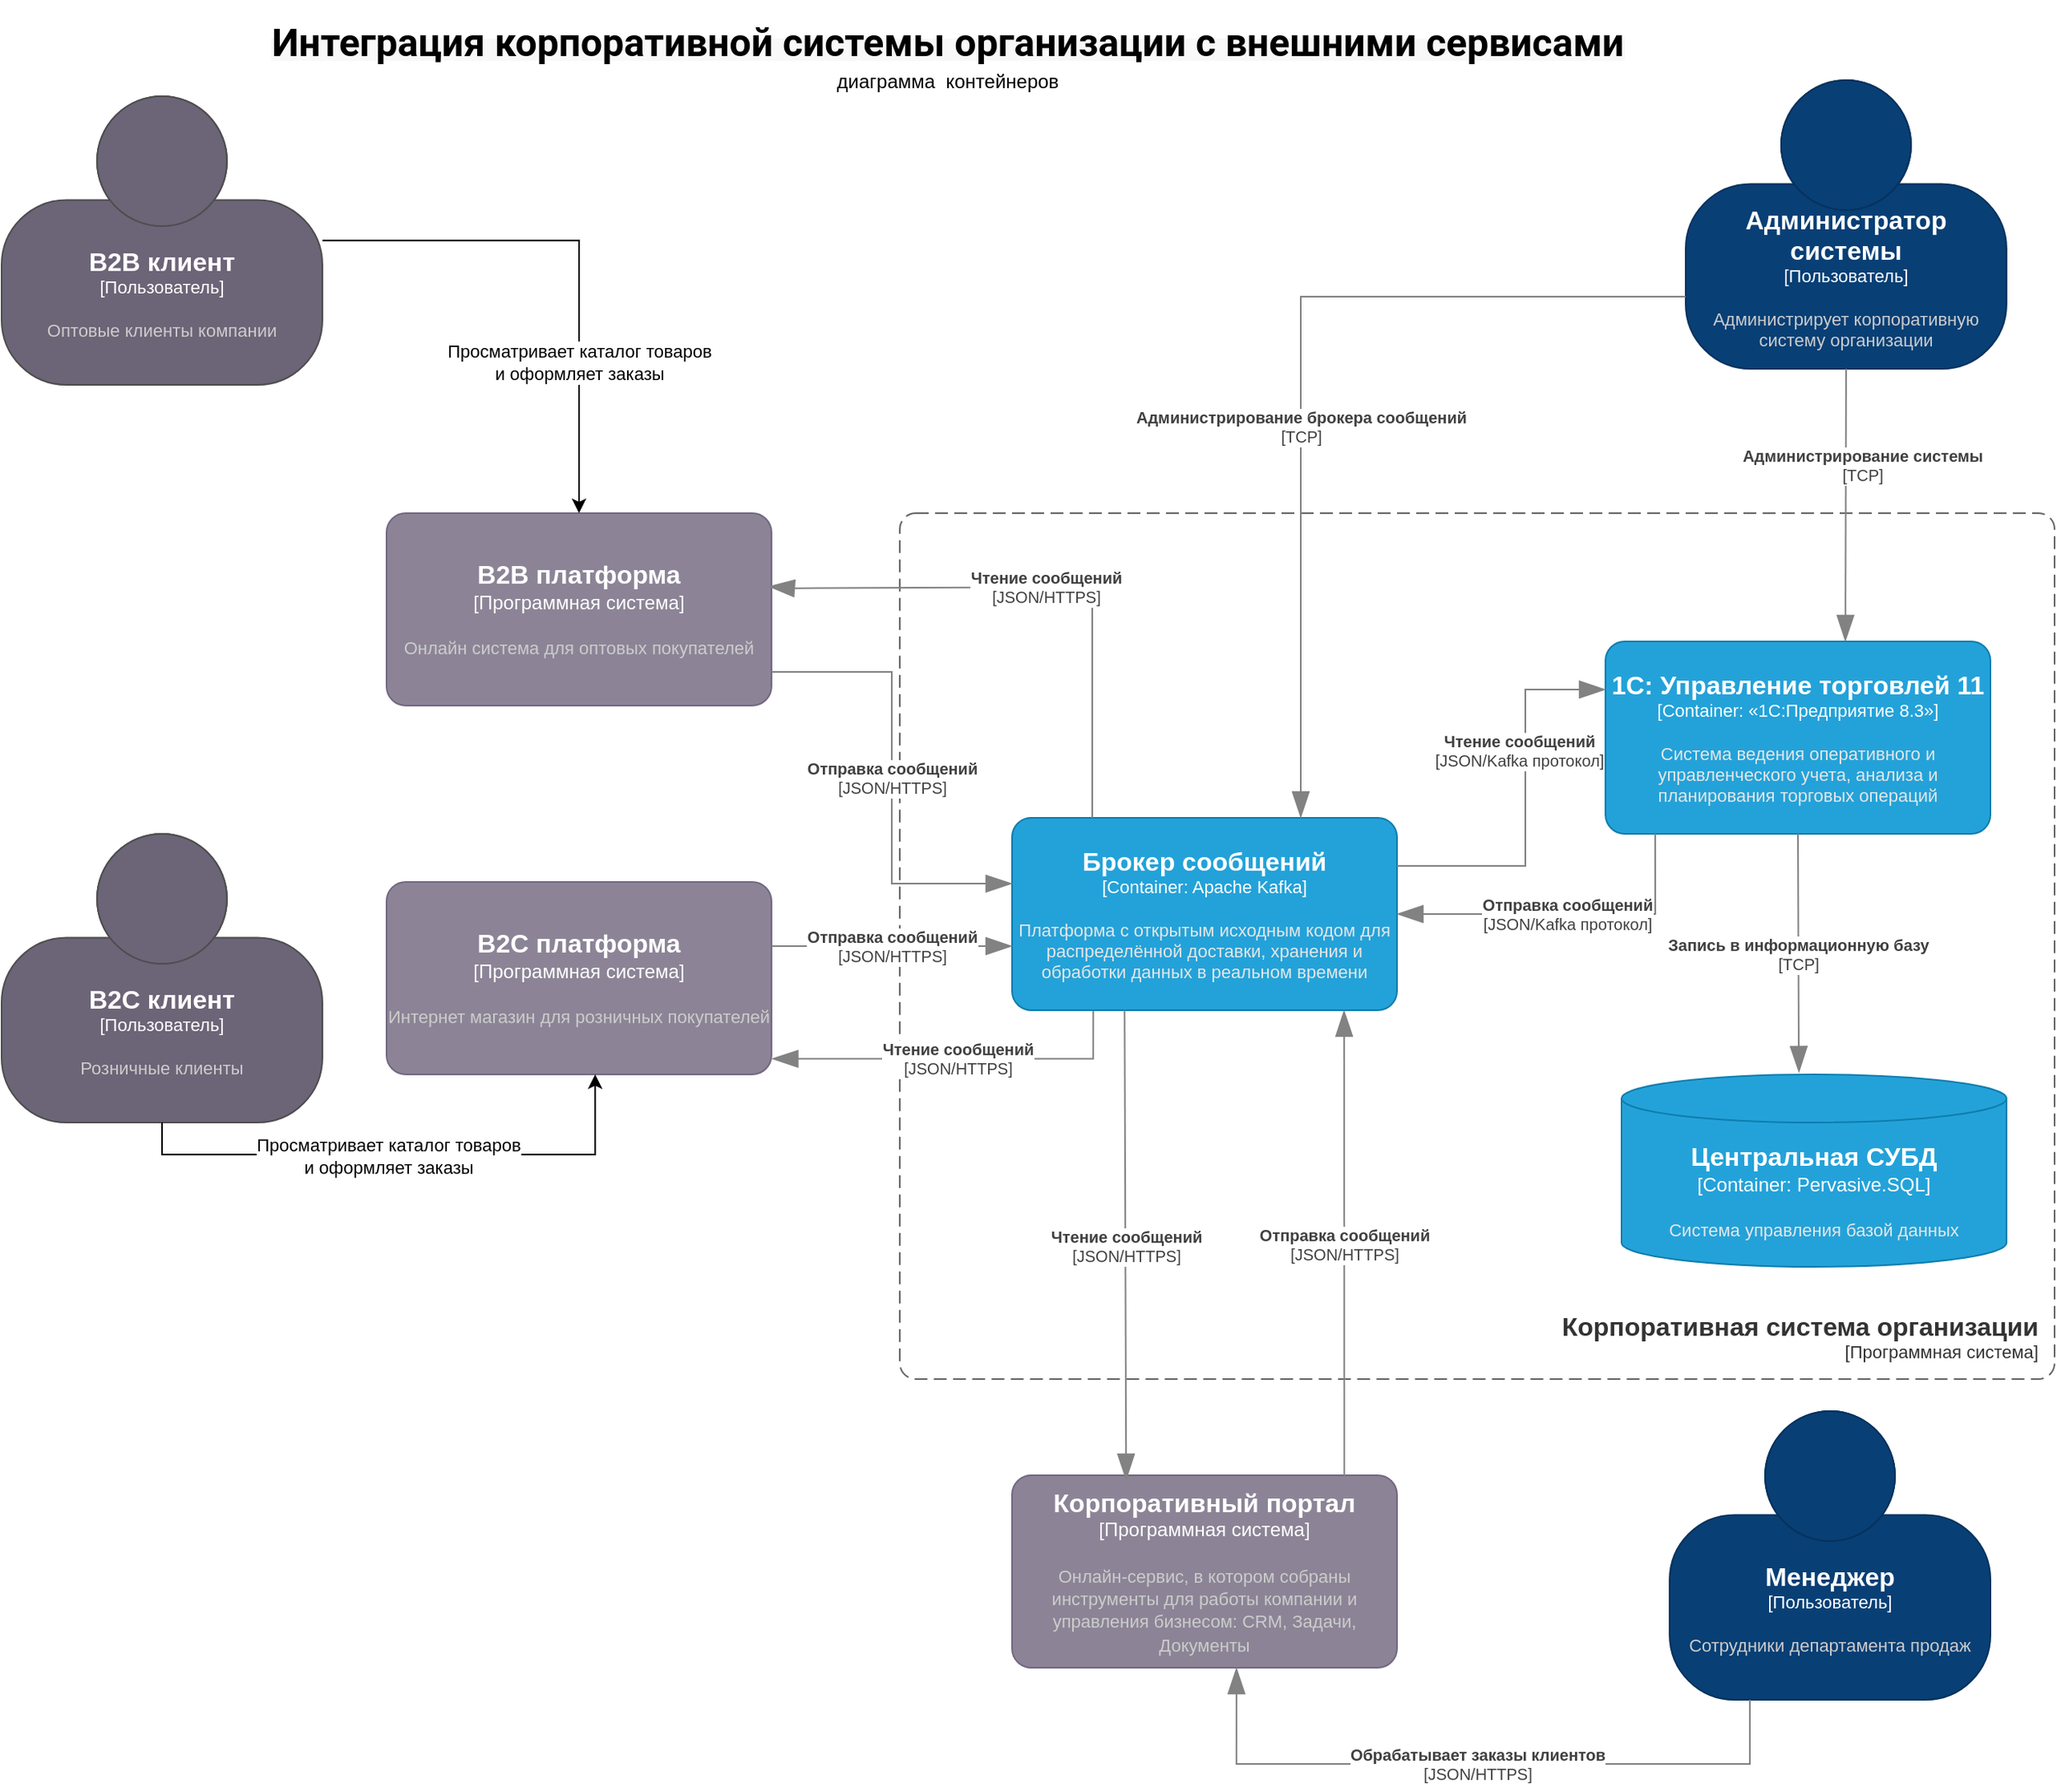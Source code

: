 <mxfile version="24.7.6">
  <diagram name="Страница — 1" id="YhbJYk9fjyATytpSfks4">
    <mxGraphModel dx="1394" dy="776" grid="1" gridSize="10" guides="1" tooltips="1" connect="1" arrows="1" fold="1" page="1" pageScale="1" pageWidth="827" pageHeight="1169" math="0" shadow="0">
      <root>
        <mxCell id="0" />
        <mxCell id="1" parent="0" />
        <object placeholders="1" c4Name="Администратор системы" c4Type="Пользователь" c4Description="Администрирует корпоративную систему организации" label="&lt;font style=&quot;font-size: 16px&quot;&gt;&lt;b&gt;%c4Name%&lt;/b&gt;&lt;/font&gt;&lt;div&gt;[%c4Type%]&lt;/div&gt;&lt;br&gt;&lt;div&gt;&lt;font style=&quot;font-size: 11px&quot;&gt;&lt;font color=&quot;#cccccc&quot;&gt;%c4Description%&lt;/font&gt;&lt;/div&gt;" id="kmupp-cTBDKdd0XkVIAn-1">
          <mxCell style="html=1;fontSize=11;dashed=0;whiteSpace=wrap;fillColor=#083F75;strokeColor=#06315C;fontColor=#ffffff;shape=mxgraph.c4.person2;align=center;metaEdit=1;points=[[0.5,0,0],[1,0.5,0],[1,0.75,0],[0.75,1,0],[0.5,1,0],[0.25,1,0],[0,0.75,0],[0,0.5,0]];resizable=0;" vertex="1" parent="1">
            <mxGeometry x="1090" y="90" width="200" height="180" as="geometry" />
          </mxCell>
        </object>
        <object placeholders="1" c4Name="B2B платформа" c4Type="Программная система" c4Description="Онлайн система для оптовых покупателей" label="&lt;font style=&quot;font-size: 16px&quot;&gt;&lt;b&gt;%c4Name%&lt;/b&gt;&lt;/font&gt;&lt;div&gt;[%c4Type%]&lt;/div&gt;&lt;br&gt;&lt;div&gt;&lt;font style=&quot;font-size: 11px&quot;&gt;&lt;font color=&quot;#cccccc&quot;&gt;%c4Description%&lt;/font&gt;&lt;/div&gt;" id="kmupp-cTBDKdd0XkVIAn-2">
          <mxCell style="rounded=1;whiteSpace=wrap;html=1;labelBackgroundColor=none;fillColor=#8C8496;fontColor=#ffffff;align=center;arcSize=10;strokeColor=#736782;metaEdit=1;resizable=0;points=[[0.25,0,0],[0.5,0,0],[0.75,0,0],[1,0.25,0],[1,0.5,0],[1,0.75,0],[0.75,1,0],[0.5,1,0],[0.25,1,0],[0,0.75,0],[0,0.5,0],[0,0.25,0]];imageWidth=24;imageHeight=24;" vertex="1" parent="1">
            <mxGeometry x="280" y="360" width="240" height="120" as="geometry" />
          </mxCell>
        </object>
        <object placeholders="1" c4Name="B2C платформа" c4Type="Программная система" c4Description="Интернет магазин для розничных покупателей" label="&lt;font style=&quot;font-size: 16px&quot;&gt;&lt;b&gt;%c4Name%&lt;/b&gt;&lt;/font&gt;&lt;div&gt;[%c4Type%]&lt;/div&gt;&lt;br&gt;&lt;div&gt;&lt;font style=&quot;font-size: 11px&quot;&gt;&lt;font color=&quot;#cccccc&quot;&gt;%c4Description%&lt;/font&gt;&lt;/div&gt;" id="kmupp-cTBDKdd0XkVIAn-3">
          <mxCell style="rounded=1;whiteSpace=wrap;html=1;labelBackgroundColor=none;fillColor=#8C8496;fontColor=#ffffff;align=center;arcSize=10;strokeColor=#736782;metaEdit=1;resizable=0;points=[[0.25,0,0],[0.5,0,0],[0.75,0,0],[1,0.25,0],[1,0.5,0],[1,0.75,0],[0.75,1,0],[0.5,1,0],[0.25,1,0],[0,0.75,0],[0,0.5,0],[0,0.25,0]];" vertex="1" parent="1">
            <mxGeometry x="280" y="590" width="240" height="120" as="geometry" />
          </mxCell>
        </object>
        <object placeholders="1" c4Name="Корпоративный портал" c4Type="Программная система" c4Description="Онлайн-сервис, в котором собраны инструменты для работы компании и управления бизнесом: CRM, Задачи, Документы" label="&lt;font style=&quot;font-size: 16px&quot;&gt;&lt;b&gt;%c4Name%&lt;/b&gt;&lt;/font&gt;&lt;div&gt;[%c4Type%]&lt;/div&gt;&lt;br&gt;&lt;div&gt;&lt;font style=&quot;font-size: 11px&quot;&gt;&lt;font color=&quot;#cccccc&quot;&gt;%c4Description%&lt;/font&gt;&lt;/div&gt;" id="kmupp-cTBDKdd0XkVIAn-4">
          <mxCell style="rounded=1;whiteSpace=wrap;html=1;labelBackgroundColor=none;fillColor=#8C8496;fontColor=#ffffff;align=center;arcSize=10;strokeColor=#736782;metaEdit=1;resizable=0;points=[[0.25,0,0],[0.5,0,0],[0.75,0,0],[1,0.25,0],[1,0.5,0],[1,0.75,0],[0.75,1,0],[0.5,1,0],[0.25,1,0],[0,0.75,0],[0,0.5,0],[0,0.25,0]];" vertex="1" parent="1">
            <mxGeometry x="670" y="960" width="240" height="120" as="geometry" />
          </mxCell>
        </object>
        <mxCell id="kmupp-cTBDKdd0XkVIAn-5" style="edgeStyle=orthogonalEdgeStyle;rounded=0;orthogonalLoop=1;jettySize=auto;html=1;" edge="1" parent="1" source="kmupp-cTBDKdd0XkVIAn-7" target="kmupp-cTBDKdd0XkVIAn-2">
          <mxGeometry relative="1" as="geometry" />
        </mxCell>
        <mxCell id="kmupp-cTBDKdd0XkVIAn-6" value="Просматривает каталог товаров&lt;div&gt;и оформляет заказы&lt;/div&gt;" style="edgeLabel;html=1;align=center;verticalAlign=middle;resizable=0;points=[];" vertex="1" connectable="0" parent="kmupp-cTBDKdd0XkVIAn-5">
          <mxGeometry x="0.061" y="3" relative="1" as="geometry">
            <mxPoint x="-3" y="61" as="offset" />
          </mxGeometry>
        </mxCell>
        <object placeholders="1" c4Name="B2B клиент" c4Type="Пользователь" c4Description="Оптовые клиенты компании" label="&lt;font style=&quot;font-size: 16px&quot;&gt;&lt;b&gt;%c4Name%&lt;/b&gt;&lt;/font&gt;&lt;div&gt;[%c4Type%]&lt;/div&gt;&lt;br&gt;&lt;div&gt;&lt;font style=&quot;font-size: 11px&quot;&gt;&lt;font color=&quot;#cccccc&quot;&gt;%c4Description%&lt;/font&gt;&lt;/div&gt;" id="kmupp-cTBDKdd0XkVIAn-7">
          <mxCell style="html=1;fontSize=11;dashed=0;whiteSpace=wrap;fillColor=#6C6477;strokeColor=#4D4D4D;fontColor=#ffffff;shape=mxgraph.c4.person2;align=center;metaEdit=1;points=[[0.5,0,0],[1,0.5,0],[1,0.75,0],[0.75,1,0],[0.5,1,0],[0.25,1,0],[0,0.75,0],[0,0.5,0]];resizable=0;" vertex="1" parent="1">
            <mxGeometry x="40" y="100" width="200" height="180" as="geometry" />
          </mxCell>
        </object>
        <object placeholders="1" c4Name="B2C клиент" c4Type="Пользователь" c4Description="Розничные клиенты" label="&lt;font style=&quot;font-size: 16px&quot;&gt;&lt;b&gt;%c4Name%&lt;/b&gt;&lt;/font&gt;&lt;div&gt;[%c4Type%]&lt;/div&gt;&lt;br&gt;&lt;div&gt;&lt;font style=&quot;font-size: 11px&quot;&gt;&lt;font color=&quot;#cccccc&quot;&gt;%c4Description%&lt;/font&gt;&lt;/div&gt;" id="kmupp-cTBDKdd0XkVIAn-8">
          <mxCell style="html=1;fontSize=11;dashed=0;whiteSpace=wrap;fillColor=#6C6477;strokeColor=#4D4D4D;fontColor=#ffffff;shape=mxgraph.c4.person2;align=center;metaEdit=1;points=[[0.5,0,0],[1,0.5,0],[1,0.75,0],[0.75,1,0],[0.5,1,0],[0.25,1,0],[0,0.75,0],[0,0.5,0]];resizable=0;" vertex="1" parent="1">
            <mxGeometry x="40" y="560" width="200" height="180" as="geometry" />
          </mxCell>
        </object>
        <object placeholders="1" c4Name="Менеджер" c4Type="Пользователь" c4Description="Сотрудники департамента продаж" label="&lt;font style=&quot;font-size: 16px&quot;&gt;&lt;b&gt;%c4Name%&lt;/b&gt;&lt;/font&gt;&lt;div&gt;[%c4Type%]&lt;/div&gt;&lt;br&gt;&lt;div&gt;&lt;font style=&quot;font-size: 11px&quot;&gt;&lt;font color=&quot;#cccccc&quot;&gt;%c4Description%&lt;/font&gt;&lt;/div&gt;" id="kmupp-cTBDKdd0XkVIAn-9">
          <mxCell style="html=1;fontSize=11;dashed=0;whiteSpace=wrap;fillColor=#083F75;strokeColor=#06315C;fontColor=#ffffff;shape=mxgraph.c4.person2;align=center;metaEdit=1;points=[[0.5,0,0],[1,0.5,0],[1,0.75,0],[0.75,1,0],[0.5,1,0],[0.25,1,0],[0,0.75,0],[0,0.5,0]];resizable=0;" vertex="1" parent="1">
            <mxGeometry x="1080" y="920" width="200" height="180" as="geometry" />
          </mxCell>
        </object>
        <mxCell id="kmupp-cTBDKdd0XkVIAn-10" style="edgeStyle=orthogonalEdgeStyle;rounded=0;orthogonalLoop=1;jettySize=auto;html=1;entryX=0.542;entryY=1;entryDx=0;entryDy=0;entryPerimeter=0;exitX=0.5;exitY=1;exitDx=0;exitDy=0;exitPerimeter=0;" edge="1" parent="1" source="kmupp-cTBDKdd0XkVIAn-8" target="kmupp-cTBDKdd0XkVIAn-3">
          <mxGeometry relative="1" as="geometry" />
        </mxCell>
        <mxCell id="kmupp-cTBDKdd0XkVIAn-11" value="Просматривает каталог товаров&lt;div&gt;и оформляет заказы&lt;/div&gt;" style="edgeLabel;html=1;align=center;verticalAlign=middle;resizable=0;points=[];" vertex="1" connectable="0" parent="kmupp-cTBDKdd0XkVIAn-10">
          <mxGeometry x="-0.054" y="-1" relative="1" as="geometry">
            <mxPoint as="offset" />
          </mxGeometry>
        </mxCell>
        <mxCell id="kmupp-cTBDKdd0XkVIAn-12" value="&lt;div&gt;&lt;span style=&quot;font-family: Roboto, sans-serif; text-align: left; white-space: pre-line; background-color: rgb(248, 248, 248);&quot;&gt;&lt;font style=&quot;font-size: 24px;&quot;&gt;&lt;b style=&quot;&quot;&gt;Интеграция корпоративной системы организации с внешними сервисами&lt;/b&gt;&lt;/font&gt;&lt;/span&gt;&lt;br&gt;&lt;/div&gt;&lt;div&gt;диаграмма&amp;nbsp; контейнеров&lt;span style=&quot;font-family: Roboto, sans-serif; font-size: 14px; text-align: left; white-space: pre-line; background-color: rgb(248, 248, 248);&quot;&gt;&lt;br&gt;&lt;/span&gt;&lt;/div&gt;" style="text;html=1;align=center;verticalAlign=middle;whiteSpace=wrap;rounded=0;" vertex="1" parent="1">
          <mxGeometry x="160" y="40" width="940" height="70" as="geometry" />
        </mxCell>
        <object placeholders="1" c4Name="Корпоративная система организации" c4Type="SystemScopeBoundary" c4Application="Программная система" label="&lt;font style=&quot;font-size: 16px&quot;&gt;&lt;b&gt;&lt;div style=&quot;&quot;&gt;%c4Name%&lt;/div&gt;&lt;/b&gt;&lt;/font&gt;&lt;div style=&quot;&quot;&gt;[%c4Application%]&lt;/div&gt;" id="kmupp-cTBDKdd0XkVIAn-13">
          <mxCell style="rounded=1;fontSize=11;whiteSpace=wrap;html=1;dashed=1;arcSize=20;fillColor=none;strokeColor=#666666;fontColor=#333333;labelBackgroundColor=none;align=right;verticalAlign=bottom;labelBorderColor=none;spacingTop=0;spacing=10;dashPattern=8 4;metaEdit=1;rotatable=0;perimeter=rectanglePerimeter;noLabel=0;labelPadding=0;allowArrows=0;connectable=0;expand=0;recursiveResize=0;editable=1;pointerEvents=0;absoluteArcSize=1;points=[[0.25,0,0],[0.5,0,0],[0.75,0,0],[1,0.25,0],[1,0.5,0],[1,0.75,0],[0.75,1,0],[0.5,1,0],[0.25,1,0],[0,0.75,0],[0,0.5,0],[0,0.25,0]];" vertex="1" parent="1">
            <mxGeometry x="600" y="360" width="720" height="540" as="geometry" />
          </mxCell>
        </object>
        <object placeholders="1" c4Name="Центральная СУБД" c4Type="Container" c4Technology="Pervasive.SQL" c4Description="Система управления базой данных" label="&lt;font style=&quot;font-size: 16px&quot;&gt;&lt;b&gt;%c4Name%&lt;/b&gt;&lt;/font&gt;&lt;div&gt;[%c4Type%:&amp;nbsp;%c4Technology%]&lt;/div&gt;&lt;br&gt;&lt;div&gt;&lt;font style=&quot;font-size: 11px&quot;&gt;&lt;font color=&quot;#E6E6E6&quot;&gt;%c4Description%&lt;/font&gt;&lt;/div&gt;" id="kmupp-cTBDKdd0XkVIAn-14">
          <mxCell style="shape=cylinder3;size=15;whiteSpace=wrap;html=1;boundedLbl=1;rounded=0;labelBackgroundColor=none;fillColor=#23A2D9;fontSize=12;fontColor=#ffffff;align=center;strokeColor=#0E7DAD;metaEdit=1;points=[[0.5,0,0],[1,0.25,0],[1,0.5,0],[1,0.75,0],[0.5,1,0],[0,0.75,0],[0,0.5,0],[0,0.25,0]];resizable=0;" vertex="1" parent="1">
            <mxGeometry x="1050" y="710" width="240" height="120" as="geometry" />
          </mxCell>
        </object>
        <object placeholders="1" c4Name="Брокер сообщений" c4Type="Container" c4Technology="Apache Kafka" c4Description="Платформа с открытым исходным кодом для распределённой доставки, хранения и обработки данных в реальном времени" label="&lt;font style=&quot;font-size: 16px&quot;&gt;&lt;b&gt;%c4Name%&lt;/b&gt;&lt;/font&gt;&lt;div&gt;[%c4Type%: %c4Technology%]&lt;/div&gt;&lt;br&gt;&lt;div&gt;&lt;font style=&quot;font-size: 11px&quot;&gt;&lt;font color=&quot;#E6E6E6&quot;&gt;%c4Description%&lt;/font&gt;&lt;/div&gt;" id="kmupp-cTBDKdd0XkVIAn-15">
          <mxCell style="rounded=1;whiteSpace=wrap;html=1;fontSize=11;labelBackgroundColor=none;fillColor=#23A2D9;fontColor=#ffffff;align=center;arcSize=10;strokeColor=#0E7DAD;metaEdit=1;resizable=0;points=[[0.25,0,0],[0.5,0,0],[0.75,0,0],[1,0.25,0],[1,0.5,0],[1,0.75,0],[0.75,1,0],[0.5,1,0],[0.25,1,0],[0,0.75,0],[0,0.5,0],[0,0.25,0]];" vertex="1" parent="1">
            <mxGeometry x="670" y="550" width="240" height="120" as="geometry" />
          </mxCell>
        </object>
        <object placeholders="1" c4Name="1C: Управление торговлей 11" c4Type="Container" c4Technology="«1С:Предприятие 8.3»" c4Description="Система ведения оперативного и управленческого учета, анализа и планирования торговых операций" label="&lt;font style=&quot;font-size: 16px&quot;&gt;&lt;b&gt;%c4Name%&lt;/b&gt;&lt;/font&gt;&lt;div&gt;[%c4Type%: %c4Technology%]&lt;/div&gt;&lt;br&gt;&lt;div&gt;&lt;font style=&quot;font-size: 11px&quot;&gt;&lt;font color=&quot;#E6E6E6&quot;&gt;%c4Description%&lt;/font&gt;&lt;/div&gt;" id="kmupp-cTBDKdd0XkVIAn-16">
          <mxCell style="rounded=1;whiteSpace=wrap;html=1;fontSize=11;labelBackgroundColor=none;fillColor=#23A2D9;fontColor=#ffffff;align=center;arcSize=10;strokeColor=#0E7DAD;metaEdit=1;resizable=0;points=[[0.25,0,0],[0.5,0,0],[0.75,0,0],[1,0.25,0],[1,0.5,0],[1,0.75,0],[0.75,1,0],[0.5,1,0],[0.25,1,0],[0,0.75,0],[0,0.5,0],[0,0.25,0]];" vertex="1" parent="1">
            <mxGeometry x="1040" y="440" width="240" height="120" as="geometry" />
          </mxCell>
        </object>
        <object placeholders="1" c4Type="Relationship" c4Technology="TCP" c4Description="Администрирование брокера сообщений" label="&lt;div style=&quot;text-align: left&quot;&gt;&lt;div style=&quot;text-align: center&quot;&gt;&lt;b&gt;%c4Description%&lt;/b&gt;&lt;/div&gt;&lt;div style=&quot;text-align: center&quot;&gt;[%c4Technology%]&lt;/div&gt;&lt;/div&gt;" id="kmupp-cTBDKdd0XkVIAn-17">
          <mxCell style="endArrow=blockThin;html=1;fontSize=10;fontColor=#404040;strokeWidth=1;endFill=1;strokeColor=#828282;elbow=vertical;metaEdit=1;endSize=14;startSize=14;jumpStyle=arc;jumpSize=16;rounded=0;edgeStyle=orthogonalEdgeStyle;exitX=0;exitY=0.75;exitDx=0;exitDy=0;exitPerimeter=0;entryX=0.75;entryY=0;entryDx=0;entryDy=0;entryPerimeter=0;" edge="1" parent="1" source="kmupp-cTBDKdd0XkVIAn-1" target="kmupp-cTBDKdd0XkVIAn-15">
            <mxGeometry x="0.136" width="240" relative="1" as="geometry">
              <mxPoint x="850" y="430" as="sourcePoint" />
              <mxPoint x="1090" y="430" as="targetPoint" />
              <mxPoint as="offset" />
            </mxGeometry>
          </mxCell>
        </object>
        <object placeholders="1" c4Type="Relationship" c4Technology="TCP" c4Description="Администрирование системы" label="&lt;div style=&quot;text-align: left&quot;&gt;&lt;div style=&quot;text-align: center&quot;&gt;&lt;b&gt;%c4Description%&lt;/b&gt;&lt;/div&gt;&lt;div style=&quot;text-align: center&quot;&gt;[%c4Technology%]&lt;/div&gt;&lt;/div&gt;" id="kmupp-cTBDKdd0XkVIAn-18">
          <mxCell style="endArrow=blockThin;html=1;fontSize=10;fontColor=#404040;strokeWidth=1;endFill=1;strokeColor=#828282;elbow=vertical;metaEdit=1;endSize=14;startSize=14;jumpStyle=arc;jumpSize=16;rounded=0;edgeStyle=orthogonalEdgeStyle;exitX=0.5;exitY=1;exitDx=0;exitDy=0;exitPerimeter=0;entryX=0.623;entryY=0;entryDx=0;entryDy=0;entryPerimeter=0;" edge="1" parent="1" source="kmupp-cTBDKdd0XkVIAn-1" target="kmupp-cTBDKdd0XkVIAn-16">
            <mxGeometry x="-0.296" y="10" width="240" relative="1" as="geometry">
              <mxPoint x="1280" y="320" as="sourcePoint" />
              <mxPoint x="1520" y="320" as="targetPoint" />
              <mxPoint as="offset" />
            </mxGeometry>
          </mxCell>
        </object>
        <object placeholders="1" c4Type="Relationship" c4Technology="TCP" c4Description="Запись в информационную базу" label="&lt;div style=&quot;text-align: left&quot;&gt;&lt;div style=&quot;text-align: center&quot;&gt;&lt;b&gt;%c4Description%&lt;/b&gt;&lt;/div&gt;&lt;div style=&quot;text-align: center&quot;&gt;[%c4Technology%]&lt;/div&gt;&lt;/div&gt;" id="kmupp-cTBDKdd0XkVIAn-19">
          <mxCell style="endArrow=blockThin;html=1;fontSize=10;fontColor=#404040;strokeWidth=1;endFill=1;strokeColor=#828282;elbow=vertical;metaEdit=1;endSize=14;startSize=14;jumpStyle=arc;jumpSize=16;rounded=0;edgeStyle=orthogonalEdgeStyle;entryX=0.461;entryY=-0.01;entryDx=0;entryDy=0;entryPerimeter=0;exitX=0.5;exitY=1;exitDx=0;exitDy=0;exitPerimeter=0;" edge="1" parent="1" source="kmupp-cTBDKdd0XkVIAn-16" target="kmupp-cTBDKdd0XkVIAn-14">
            <mxGeometry width="240" relative="1" as="geometry">
              <mxPoint x="1160" y="590" as="sourcePoint" />
              <mxPoint x="1160" y="640" as="targetPoint" />
            </mxGeometry>
          </mxCell>
        </object>
        <object placeholders="1" c4Type="Relationship" c4Technology="JSON/Kafka протокол" c4Description="Чтение сообщений" label="&lt;div style=&quot;text-align: left&quot;&gt;&lt;div style=&quot;text-align: center&quot;&gt;&lt;b&gt;%c4Description%&lt;/b&gt;&lt;/div&gt;&lt;div style=&quot;text-align: center&quot;&gt;[%c4Technology%]&lt;/div&gt;&lt;/div&gt;" id="kmupp-cTBDKdd0XkVIAn-20">
          <mxCell style="endArrow=blockThin;html=1;fontSize=10;fontColor=#404040;strokeWidth=1;endFill=1;strokeColor=#828282;elbow=vertical;metaEdit=1;endSize=14;startSize=14;jumpStyle=arc;jumpSize=16;rounded=0;edgeStyle=orthogonalEdgeStyle;exitX=1;exitY=0.25;exitDx=0;exitDy=0;exitPerimeter=0;entryX=0;entryY=0.25;entryDx=0;entryDy=0;entryPerimeter=0;" edge="1" parent="1" source="kmupp-cTBDKdd0XkVIAn-15" target="kmupp-cTBDKdd0XkVIAn-16">
            <mxGeometry x="0.27" y="4" width="240" relative="1" as="geometry">
              <mxPoint x="810" y="750" as="sourcePoint" />
              <mxPoint x="1050" y="750" as="targetPoint" />
              <Array as="points">
                <mxPoint x="990" y="580" />
                <mxPoint x="990" y="470" />
              </Array>
              <mxPoint as="offset" />
            </mxGeometry>
          </mxCell>
        </object>
        <object placeholders="1" c4Type="Relationship" c4Technology="JSON/Kafka протокол" c4Description="Отправка сообщений" label="&lt;div style=&quot;text-align: left&quot;&gt;&lt;div style=&quot;text-align: center&quot;&gt;&lt;b&gt;%c4Description%&lt;/b&gt;&lt;/div&gt;&lt;div style=&quot;text-align: center&quot;&gt;[%c4Technology%]&lt;/div&gt;&lt;/div&gt;" id="kmupp-cTBDKdd0XkVIAn-21">
          <mxCell style="endArrow=blockThin;html=1;fontSize=10;fontColor=#404040;strokeWidth=1;endFill=1;strokeColor=#828282;elbow=vertical;metaEdit=1;endSize=14;startSize=14;jumpStyle=arc;jumpSize=16;rounded=0;edgeStyle=orthogonalEdgeStyle;exitX=0.129;exitY=0.999;exitDx=0;exitDy=0;exitPerimeter=0;entryX=1;entryY=0.5;entryDx=0;entryDy=0;entryPerimeter=0;" edge="1" parent="1" source="kmupp-cTBDKdd0XkVIAn-16" target="kmupp-cTBDKdd0XkVIAn-15">
            <mxGeometry width="240" relative="1" as="geometry">
              <mxPoint x="670" y="780" as="sourcePoint" />
              <mxPoint x="910" y="780" as="targetPoint" />
            </mxGeometry>
          </mxCell>
        </object>
        <object placeholders="1" c4Type="Relationship" c4Technology="JSON/HTTPS" c4Description="Обрабатывает заказы клиентов" label="&lt;div style=&quot;text-align: left&quot;&gt;&lt;div style=&quot;text-align: center&quot;&gt;&lt;b&gt;%c4Description%&lt;/b&gt;&lt;/div&gt;&lt;div style=&quot;text-align: center&quot;&gt;[%c4Technology%]&lt;/div&gt;&lt;/div&gt;" id="kmupp-cTBDKdd0XkVIAn-22">
          <mxCell style="endArrow=blockThin;html=1;fontSize=10;fontColor=#404040;strokeWidth=1;endFill=1;strokeColor=#828282;elbow=vertical;metaEdit=1;endSize=14;startSize=14;jumpStyle=arc;jumpSize=16;rounded=0;edgeStyle=orthogonalEdgeStyle;exitX=0.25;exitY=1;exitDx=0;exitDy=0;exitPerimeter=0;entryX=0.583;entryY=1;entryDx=0;entryDy=0;entryPerimeter=0;" edge="1" parent="1" source="kmupp-cTBDKdd0XkVIAn-9" target="kmupp-cTBDKdd0XkVIAn-4">
            <mxGeometry width="240" relative="1" as="geometry">
              <mxPoint x="630" y="1110" as="sourcePoint" />
              <mxPoint x="870" y="1110" as="targetPoint" />
              <Array as="points">
                <mxPoint x="1130" y="1140" />
                <mxPoint x="810" y="1140" />
              </Array>
            </mxGeometry>
          </mxCell>
        </object>
        <object placeholders="1" c4Type="Relationship" c4Technology="JSON/HTTPS" c4Description="Отправка сообщений" label="&lt;div style=&quot;text-align: left&quot;&gt;&lt;div style=&quot;text-align: center&quot;&gt;&lt;b&gt;%c4Description%&lt;/b&gt;&lt;/div&gt;&lt;div style=&quot;text-align: center&quot;&gt;[%c4Technology%]&lt;/div&gt;&lt;/div&gt;" id="kmupp-cTBDKdd0XkVIAn-23">
          <mxCell style="endArrow=blockThin;html=1;fontSize=10;fontColor=#404040;strokeWidth=1;endFill=1;strokeColor=#828282;elbow=vertical;metaEdit=1;endSize=14;startSize=14;jumpStyle=arc;jumpSize=16;rounded=0;edgeStyle=orthogonalEdgeStyle;exitX=1;exitY=0.825;exitDx=0;exitDy=0;exitPerimeter=0;entryX=0;entryY=0.342;entryDx=0;entryDy=0;entryPerimeter=0;" edge="1" parent="1" source="kmupp-cTBDKdd0XkVIAn-2" target="kmupp-cTBDKdd0XkVIAn-15">
            <mxGeometry width="240" relative="1" as="geometry">
              <mxPoint x="540" y="420" as="sourcePoint" />
              <mxPoint x="780" y="420" as="targetPoint" />
              <mxPoint as="offset" />
            </mxGeometry>
          </mxCell>
        </object>
        <object placeholders="1" c4Type="Relationship" c4Technology="JSON/HTTPS" c4Description="Отправка сообщений" label="&lt;div style=&quot;text-align: left&quot;&gt;&lt;div style=&quot;text-align: center&quot;&gt;&lt;b&gt;%c4Description%&lt;/b&gt;&lt;/div&gt;&lt;div style=&quot;text-align: center&quot;&gt;[%c4Technology%]&lt;/div&gt;&lt;/div&gt;" id="kmupp-cTBDKdd0XkVIAn-24">
          <mxCell style="endArrow=blockThin;html=1;fontSize=10;fontColor=#404040;strokeWidth=1;endFill=1;strokeColor=#828282;elbow=vertical;metaEdit=1;endSize=14;startSize=14;jumpStyle=arc;jumpSize=16;rounded=0;edgeStyle=orthogonalEdgeStyle;" edge="1" parent="1">
            <mxGeometry width="240" relative="1" as="geometry">
              <mxPoint x="520" y="630" as="sourcePoint" />
              <mxPoint x="670" y="630" as="targetPoint" />
            </mxGeometry>
          </mxCell>
        </object>
        <object placeholders="1" c4Type="Relationship" c4Technology="JSON/HTTPS" c4Description="Чтение сообщений" label="&lt;div style=&quot;text-align: left&quot;&gt;&lt;div style=&quot;text-align: center&quot;&gt;&lt;b&gt;%c4Description%&lt;/b&gt;&lt;/div&gt;&lt;div style=&quot;text-align: center&quot;&gt;[%c4Technology%]&lt;/div&gt;&lt;/div&gt;" id="kmupp-cTBDKdd0XkVIAn-25">
          <mxCell style="endArrow=blockThin;html=1;fontSize=10;fontColor=#404040;strokeWidth=1;endFill=1;strokeColor=#828282;elbow=vertical;metaEdit=1;endSize=14;startSize=14;jumpStyle=arc;jumpSize=16;rounded=0;edgeStyle=orthogonalEdgeStyle;exitX=0.211;exitY=1.003;exitDx=0;exitDy=0;exitPerimeter=0;entryX=1.001;entryY=0.919;entryDx=0;entryDy=0;entryPerimeter=0;" edge="1" parent="1" source="kmupp-cTBDKdd0XkVIAn-15" target="kmupp-cTBDKdd0XkVIAn-3">
            <mxGeometry width="240" relative="1" as="geometry">
              <mxPoint x="660" y="720" as="sourcePoint" />
              <mxPoint x="900" y="720" as="targetPoint" />
            </mxGeometry>
          </mxCell>
        </object>
        <object placeholders="1" c4Type="Relationship" c4Technology="JSON/HTTPS" c4Description="Чтение сообщений" label="&lt;div style=&quot;text-align: left&quot;&gt;&lt;div style=&quot;text-align: center&quot;&gt;&lt;b&gt;%c4Description%&lt;/b&gt;&lt;/div&gt;&lt;div style=&quot;text-align: center&quot;&gt;[%c4Technology%]&lt;/div&gt;&lt;/div&gt;" id="kmupp-cTBDKdd0XkVIAn-26">
          <mxCell style="endArrow=blockThin;html=1;fontSize=10;fontColor=#404040;strokeWidth=1;endFill=1;strokeColor=#828282;elbow=vertical;metaEdit=1;endSize=14;startSize=14;jumpStyle=arc;jumpSize=16;rounded=0;edgeStyle=orthogonalEdgeStyle;entryX=0.992;entryY=0.381;entryDx=0;entryDy=0;entryPerimeter=0;" edge="1" parent="1" target="kmupp-cTBDKdd0XkVIAn-2">
            <mxGeometry width="240" relative="1" as="geometry">
              <mxPoint x="720" y="550" as="sourcePoint" />
              <mxPoint x="920" y="470" as="targetPoint" />
              <Array as="points">
                <mxPoint x="720" y="406" />
                <mxPoint x="522" y="406" />
              </Array>
            </mxGeometry>
          </mxCell>
        </object>
        <object placeholders="1" c4Type="Relationship" c4Technology="JSON/HTTPS" c4Description="Чтение сообщений" label="&lt;div style=&quot;text-align: left&quot;&gt;&lt;div style=&quot;text-align: center&quot;&gt;&lt;b&gt;%c4Description%&lt;/b&gt;&lt;/div&gt;&lt;div style=&quot;text-align: center&quot;&gt;[%c4Technology%]&lt;/div&gt;&lt;/div&gt;" id="kmupp-cTBDKdd0XkVIAn-27">
          <mxCell style="endArrow=blockThin;html=1;fontSize=10;fontColor=#404040;strokeWidth=1;endFill=1;strokeColor=#828282;elbow=vertical;metaEdit=1;endSize=14;startSize=14;jumpStyle=arc;jumpSize=16;rounded=0;edgeStyle=orthogonalEdgeStyle;exitX=0.359;exitY=1.001;exitDx=0;exitDy=0;exitPerimeter=0;entryX=0.363;entryY=0.025;entryDx=0;entryDy=0;entryPerimeter=0;" edge="1" parent="1">
            <mxGeometry width="240" relative="1" as="geometry">
              <mxPoint x="740.16" y="670.12" as="sourcePoint" />
              <mxPoint x="741.12" y="963" as="targetPoint" />
            </mxGeometry>
          </mxCell>
        </object>
        <object placeholders="1" c4Type="Relationship" c4Technology="JSON/HTTPS" c4Description="Отправка сообщений" label="&lt;div style=&quot;text-align: left&quot;&gt;&lt;div style=&quot;text-align: center&quot;&gt;&lt;b&gt;%c4Description%&lt;/b&gt;&lt;/div&gt;&lt;div style=&quot;text-align: center&quot;&gt;[%c4Technology%]&lt;/div&gt;&lt;/div&gt;" id="kmupp-cTBDKdd0XkVIAn-28">
          <mxCell style="endArrow=blockThin;html=1;fontSize=10;fontColor=#404040;strokeWidth=1;endFill=1;strokeColor=#828282;elbow=vertical;metaEdit=1;endSize=14;startSize=14;jumpStyle=arc;jumpSize=16;rounded=0;edgeStyle=orthogonalEdgeStyle;exitX=0.709;exitY=0.008;exitDx=0;exitDy=0;exitPerimeter=0;" edge="1" parent="1">
            <mxGeometry width="240" relative="1" as="geometry">
              <mxPoint x="877.16" y="960.96" as="sourcePoint" />
              <mxPoint x="877" y="670" as="targetPoint" />
            </mxGeometry>
          </mxCell>
        </object>
      </root>
    </mxGraphModel>
  </diagram>
</mxfile>
